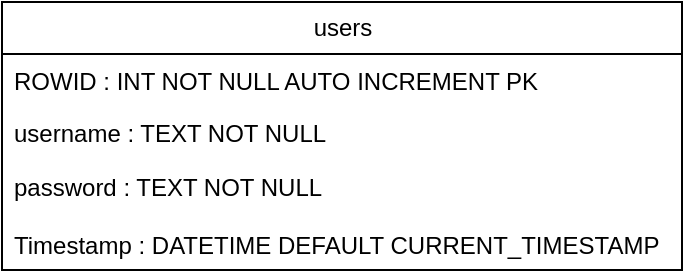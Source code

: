 <mxfile version="24.3.1" type="device">
  <diagram name="Page-1" id="z5eUeKoLlgRlaG9Mh7jn">
    <mxGraphModel dx="984" dy="594" grid="1" gridSize="10" guides="1" tooltips="1" connect="1" arrows="1" fold="1" page="1" pageScale="1" pageWidth="850" pageHeight="1100" math="0" shadow="0">
      <root>
        <mxCell id="0" />
        <mxCell id="1" parent="0" />
        <mxCell id="A97-xM2RX6I2kmBJVOkm-1" value="users" style="swimlane;fontStyle=0;childLayout=stackLayout;horizontal=1;startSize=26;fillColor=none;horizontalStack=0;resizeParent=1;resizeParentMax=0;resizeLast=0;collapsible=1;marginBottom=0;html=1;" parent="1" vertex="1">
          <mxGeometry x="150" y="180" width="340" height="134" as="geometry" />
        </mxCell>
        <mxCell id="A97-xM2RX6I2kmBJVOkm-2" value="ROWID : INT NOT NULL AUTO INCREMENT PK" style="text;strokeColor=none;fillColor=none;align=left;verticalAlign=top;spacingLeft=4;spacingRight=4;overflow=hidden;rotatable=0;points=[[0,0.5],[1,0.5]];portConstraint=eastwest;whiteSpace=wrap;html=1;" parent="A97-xM2RX6I2kmBJVOkm-1" vertex="1">
          <mxGeometry y="26" width="340" height="26" as="geometry" />
        </mxCell>
        <mxCell id="A97-xM2RX6I2kmBJVOkm-3" value="username : TEXT NOT NULL" style="text;strokeColor=none;fillColor=none;align=left;verticalAlign=top;spacingLeft=4;spacingRight=4;overflow=hidden;rotatable=0;points=[[0,0.5],[1,0.5]];portConstraint=eastwest;whiteSpace=wrap;html=1;" parent="A97-xM2RX6I2kmBJVOkm-1" vertex="1">
          <mxGeometry y="52" width="340" height="26" as="geometry" />
        </mxCell>
        <mxCell id="A97-xM2RX6I2kmBJVOkm-6" value="password : TEXT NOT NULL" style="text;strokeColor=none;fillColor=none;align=left;verticalAlign=middle;spacingLeft=4;spacingRight=4;overflow=hidden;points=[[0,0.5],[1,0.5]];portConstraint=eastwest;rotatable=0;whiteSpace=wrap;html=1;" parent="A97-xM2RX6I2kmBJVOkm-1" vertex="1">
          <mxGeometry y="78" width="340" height="30" as="geometry" />
        </mxCell>
        <mxCell id="A97-xM2RX6I2kmBJVOkm-4" value="Timestamp : DATETIME DEFAULT CURRENT_TIMESTAMP" style="text;strokeColor=none;fillColor=none;align=left;verticalAlign=top;spacingLeft=4;spacingRight=4;overflow=hidden;rotatable=0;points=[[0,0.5],[1,0.5]];portConstraint=eastwest;whiteSpace=wrap;html=1;" parent="A97-xM2RX6I2kmBJVOkm-1" vertex="1">
          <mxGeometry y="108" width="340" height="26" as="geometry" />
        </mxCell>
      </root>
    </mxGraphModel>
  </diagram>
</mxfile>
